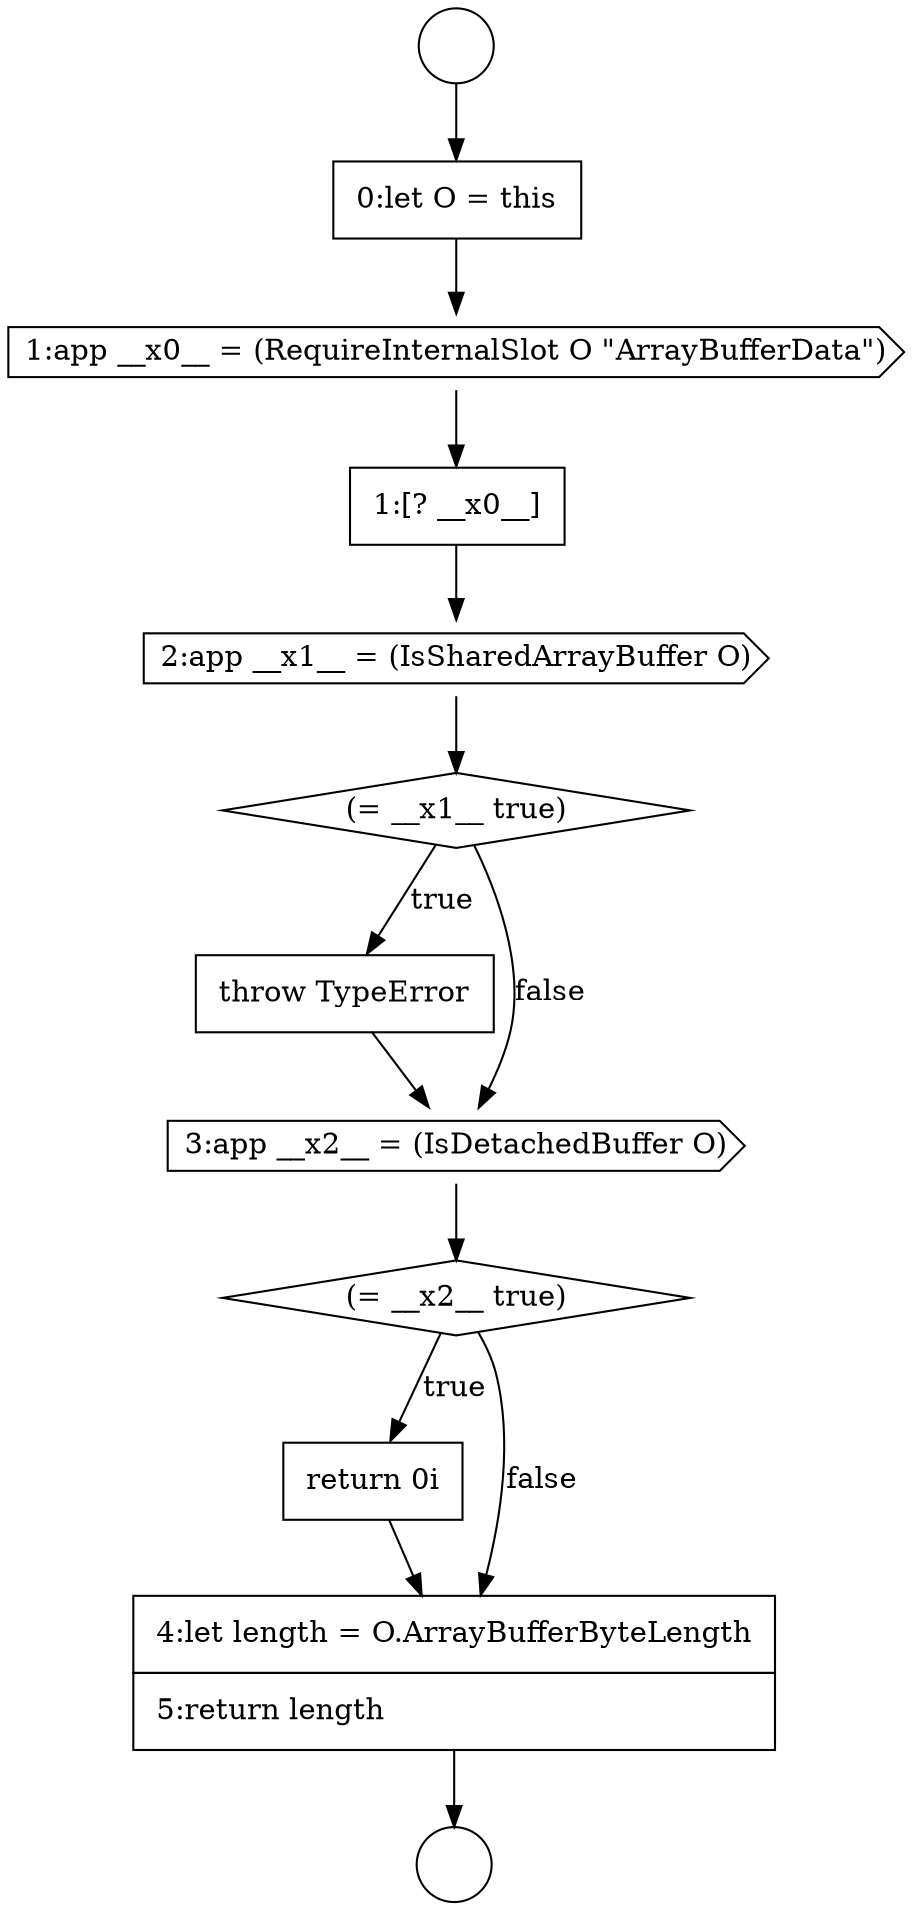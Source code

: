 digraph {
  node17624 [shape=none, margin=0, label=<<font color="black">
    <table border="0" cellborder="1" cellspacing="0" cellpadding="10">
      <tr><td align="left">1:[? __x0__]</td></tr>
    </table>
  </font>> color="black" fillcolor="white" style=filled]
  node17620 [shape=circle label=" " color="black" fillcolor="white" style=filled]
  node17630 [shape=none, margin=0, label=<<font color="black">
    <table border="0" cellborder="1" cellspacing="0" cellpadding="10">
      <tr><td align="left">return 0i</td></tr>
    </table>
  </font>> color="black" fillcolor="white" style=filled]
  node17627 [shape=none, margin=0, label=<<font color="black">
    <table border="0" cellborder="1" cellspacing="0" cellpadding="10">
      <tr><td align="left">throw TypeError</td></tr>
    </table>
  </font>> color="black" fillcolor="white" style=filled]
  node17623 [shape=cds, label=<<font color="black">1:app __x0__ = (RequireInternalSlot O &quot;ArrayBufferData&quot;)</font>> color="black" fillcolor="white" style=filled]
  node17631 [shape=none, margin=0, label=<<font color="black">
    <table border="0" cellborder="1" cellspacing="0" cellpadding="10">
      <tr><td align="left">4:let length = O.ArrayBufferByteLength</td></tr>
      <tr><td align="left">5:return length</td></tr>
    </table>
  </font>> color="black" fillcolor="white" style=filled]
  node17628 [shape=cds, label=<<font color="black">3:app __x2__ = (IsDetachedBuffer O)</font>> color="black" fillcolor="white" style=filled]
  node17622 [shape=none, margin=0, label=<<font color="black">
    <table border="0" cellborder="1" cellspacing="0" cellpadding="10">
      <tr><td align="left">0:let O = this</td></tr>
    </table>
  </font>> color="black" fillcolor="white" style=filled]
  node17625 [shape=cds, label=<<font color="black">2:app __x1__ = (IsSharedArrayBuffer O)</font>> color="black" fillcolor="white" style=filled]
  node17621 [shape=circle label=" " color="black" fillcolor="white" style=filled]
  node17626 [shape=diamond, label=<<font color="black">(= __x1__ true)</font>> color="black" fillcolor="white" style=filled]
  node17629 [shape=diamond, label=<<font color="black">(= __x2__ true)</font>> color="black" fillcolor="white" style=filled]
  node17626 -> node17627 [label=<<font color="black">true</font>> color="black"]
  node17626 -> node17628 [label=<<font color="black">false</font>> color="black"]
  node17623 -> node17624 [ color="black"]
  node17631 -> node17621 [ color="black"]
  node17625 -> node17626 [ color="black"]
  node17630 -> node17631 [ color="black"]
  node17620 -> node17622 [ color="black"]
  node17622 -> node17623 [ color="black"]
  node17624 -> node17625 [ color="black"]
  node17627 -> node17628 [ color="black"]
  node17628 -> node17629 [ color="black"]
  node17629 -> node17630 [label=<<font color="black">true</font>> color="black"]
  node17629 -> node17631 [label=<<font color="black">false</font>> color="black"]
}

